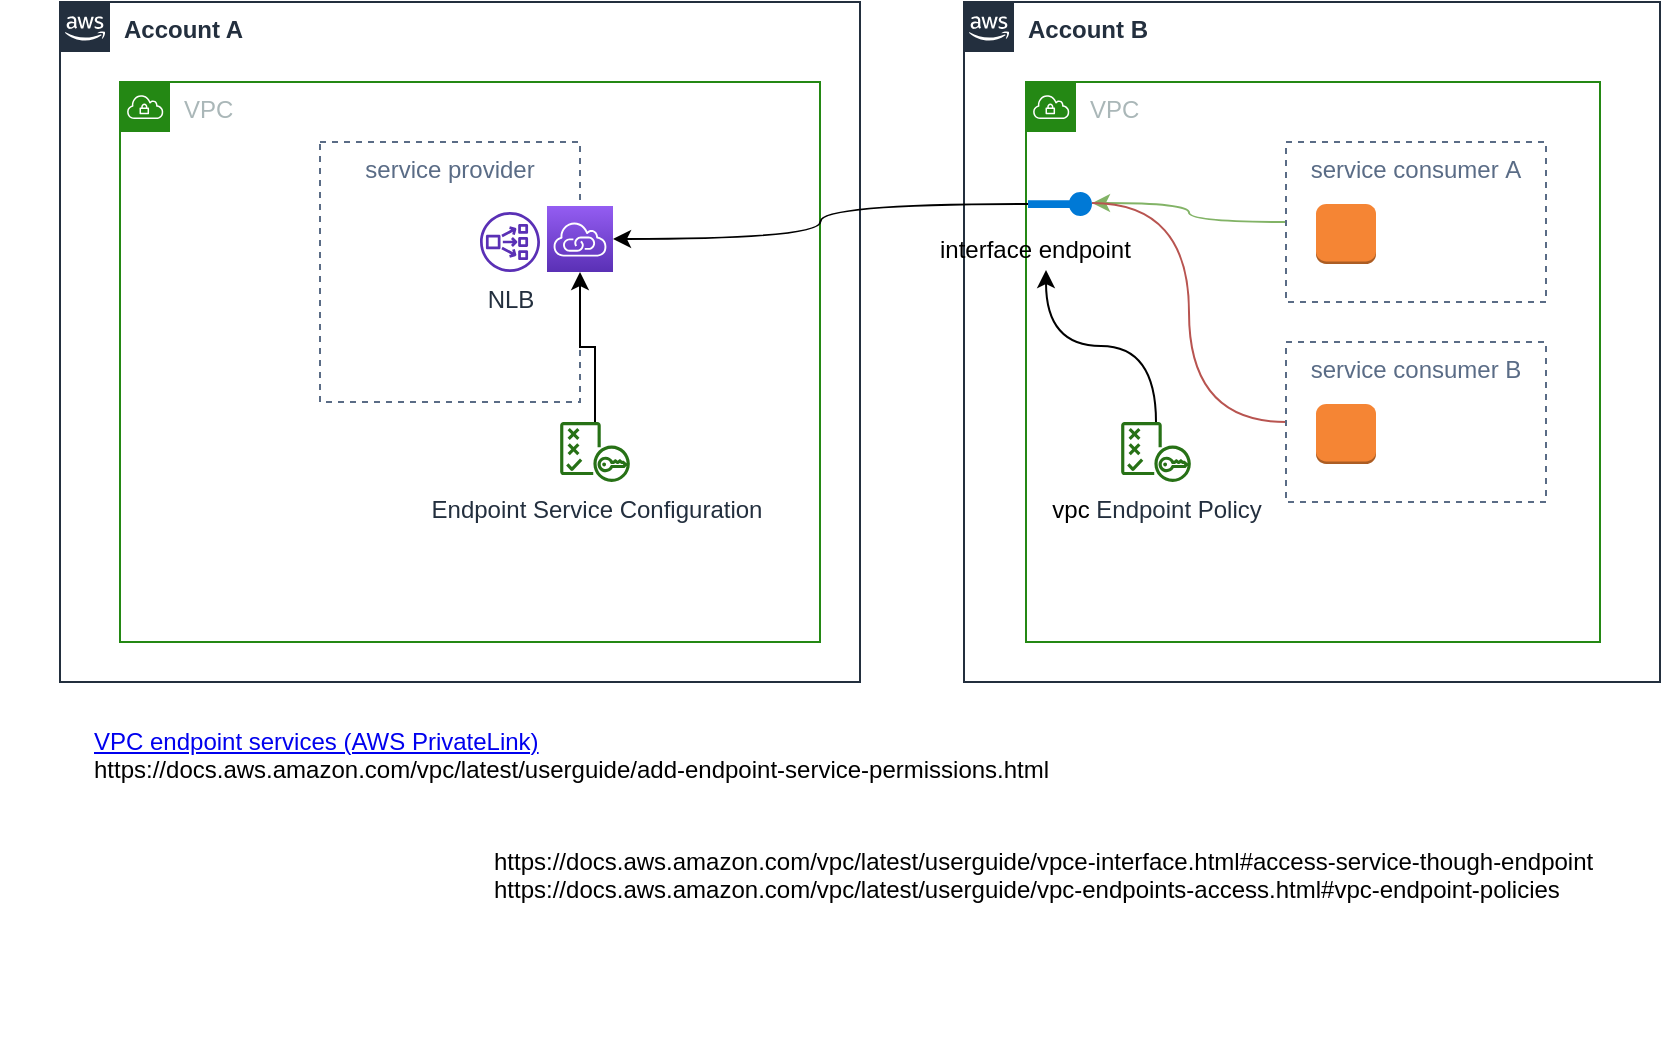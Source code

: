 <mxfile version="10.9.5" type="device"><diagram id="MbU_FBXhSwha0gC1-Kqf" name="Page-1"><mxGraphModel dx="1333" dy="691" grid="1" gridSize="10" guides="1" tooltips="1" connect="1" arrows="1" fold="1" page="1" pageScale="1" pageWidth="1169" pageHeight="827" math="0" shadow="0"><root><mxCell id="0"/><mxCell id="1" parent="0"/><mxCell id="tWTXspE57JIhKWrlIOr5-1" value="&lt;span style=&quot;white-space: normal&quot;&gt;&lt;br&gt;&lt;/span&gt;" style="text;html=1;resizable=0;points=[];autosize=1;align=left;verticalAlign=top;spacingTop=-4;" vertex="1" parent="1"><mxGeometry x="10" y="540" width="20" height="20" as="geometry"/></mxCell><mxCell id="tWTXspE57JIhKWrlIOr5-2" value="Account A" style="points=[[0,0],[0.25,0],[0.5,0],[0.75,0],[1,0],[1,0.25],[1,0.5],[1,0.75],[1,1],[0.75,1],[0.5,1],[0.25,1],[0,1],[0,0.75],[0,0.5],[0,0.25]];outlineConnect=0;gradientColor=none;html=1;whiteSpace=wrap;fontSize=12;fontStyle=1;shape=mxgraph.aws4.group;grIcon=mxgraph.aws4.group_aws_cloud_alt;strokeColor=#232F3E;fillColor=none;verticalAlign=top;align=left;spacingLeft=30;fontColor=#232F3E;dashed=0;" vertex="1" parent="1"><mxGeometry x="40" y="40" width="400" height="340" as="geometry"/></mxCell><mxCell id="tWTXspE57JIhKWrlIOr5-3" value="Account B" style="points=[[0,0],[0.25,0],[0.5,0],[0.75,0],[1,0],[1,0.25],[1,0.5],[1,0.75],[1,1],[0.75,1],[0.5,1],[0.25,1],[0,1],[0,0.75],[0,0.5],[0,0.25]];outlineConnect=0;gradientColor=none;html=1;whiteSpace=wrap;fontSize=12;fontStyle=1;shape=mxgraph.aws4.group;grIcon=mxgraph.aws4.group_aws_cloud_alt;strokeColor=#232F3E;fillColor=none;verticalAlign=top;align=left;spacingLeft=30;fontColor=#232F3E;dashed=0;" vertex="1" parent="1"><mxGeometry x="492" y="40" width="348" height="340" as="geometry"/></mxCell><mxCell id="tWTXspE57JIhKWrlIOr5-4" value="VPC" style="points=[[0,0],[0.25,0],[0.5,0],[0.75,0],[1,0],[1,0.25],[1,0.5],[1,0.75],[1,1],[0.75,1],[0.5,1],[0.25,1],[0,1],[0,0.75],[0,0.5],[0,0.25]];outlineConnect=0;gradientColor=none;html=1;whiteSpace=wrap;fontSize=12;fontStyle=0;shape=mxgraph.aws4.group;grIcon=mxgraph.aws4.group_vpc;strokeColor=#248814;fillColor=none;verticalAlign=top;align=left;spacingLeft=30;fontColor=#AAB7B8;dashed=0;" vertex="1" parent="1"><mxGeometry x="70" y="80" width="350" height="280" as="geometry"/></mxCell><mxCell id="tWTXspE57JIhKWrlIOr5-5" value="VPC" style="points=[[0,0],[0.25,0],[0.5,0],[0.75,0],[1,0],[1,0.25],[1,0.5],[1,0.75],[1,1],[0.75,1],[0.5,1],[0.25,1],[0,1],[0,0.75],[0,0.5],[0,0.25]];outlineConnect=0;gradientColor=none;html=1;whiteSpace=wrap;fontSize=12;fontStyle=0;shape=mxgraph.aws4.group;grIcon=mxgraph.aws4.group_vpc;strokeColor=#248814;fillColor=none;verticalAlign=top;align=left;spacingLeft=30;fontColor=#AAB7B8;dashed=0;" vertex="1" parent="1"><mxGeometry x="523" y="80" width="287" height="280" as="geometry"/></mxCell><mxCell id="tWTXspE57JIhKWrlIOr5-6" value="service provider" style="fillColor=none;strokeColor=#5A6C86;dashed=1;verticalAlign=top;fontStyle=0;fontColor=#5A6C86;" vertex="1" parent="1"><mxGeometry x="170" y="110" width="130" height="130" as="geometry"/></mxCell><mxCell id="tWTXspE57JIhKWrlIOr5-25" style="edgeStyle=orthogonalEdgeStyle;rounded=0;orthogonalLoop=1;jettySize=auto;html=1;entryX=0;entryY=0.54;entryDx=0;entryDy=0;entryPerimeter=0;fillColor=#d5e8d4;strokeColor=#82b366;curved=1;" edge="1" parent="1" source="tWTXspE57JIhKWrlIOr5-7" target="tWTXspE57JIhKWrlIOr5-19"><mxGeometry relative="1" as="geometry"/></mxCell><mxCell id="tWTXspE57JIhKWrlIOr5-7" value="service consumer A" style="fillColor=none;strokeColor=#5A6C86;dashed=1;verticalAlign=top;fontStyle=0;fontColor=#5A6C86;" vertex="1" parent="1"><mxGeometry x="653" y="110" width="130" height="80" as="geometry"/></mxCell><mxCell id="tWTXspE57JIhKWrlIOr5-9" value="" style="outlineConnect=0;fontColor=#232F3E;gradientColor=#945DF2;gradientDirection=north;fillColor=#5A30B5;strokeColor=#ffffff;dashed=0;verticalLabelPosition=bottom;verticalAlign=top;align=center;html=1;fontSize=12;fontStyle=0;aspect=fixed;shape=mxgraph.aws4.resourceIcon;resIcon=mxgraph.aws4.vpc_privatelink;" vertex="1" parent="1"><mxGeometry x="283.5" y="142" width="33" height="33" as="geometry"/></mxCell><mxCell id="tWTXspE57JIhKWrlIOr5-13" value="&lt;a class=&quot;awsui-side-navigation__link&quot; href=&quot;https://docs.aws.amazon.com/vpc/latest/userguide/endpoint-service.html&quot;&gt;VPC endpoint services (AWS PrivateLink)&lt;/a&gt;&lt;br&gt;https://docs.aws.amazon.com/vpc/latest/userguide/add-endpoint-service-permissions.html" style="text;html=1;resizable=0;points=[];autosize=1;align=left;verticalAlign=top;spacingTop=-4;" vertex="1" parent="1"><mxGeometry x="55" y="400" width="490" height="30" as="geometry"/></mxCell><mxCell id="tWTXspE57JIhKWrlIOr5-14" value="NLB" style="outlineConnect=0;fontColor=#232F3E;gradientColor=none;fillColor=#5A30B5;strokeColor=none;dashed=0;verticalLabelPosition=bottom;verticalAlign=top;align=center;html=1;fontSize=12;fontStyle=0;aspect=fixed;pointerEvents=1;shape=mxgraph.aws4.network_load_balancer;" vertex="1" parent="1"><mxGeometry x="250" y="145" width="30" height="30" as="geometry"/></mxCell><mxCell id="tWTXspE57JIhKWrlIOr5-16" style="edgeStyle=orthogonalEdgeStyle;rounded=0;orthogonalLoop=1;jettySize=auto;html=1;" edge="1" parent="1" source="tWTXspE57JIhKWrlIOr5-15" target="tWTXspE57JIhKWrlIOr5-9"><mxGeometry relative="1" as="geometry"/></mxCell><mxCell id="tWTXspE57JIhKWrlIOr5-15" value="Endpoint Service Configuration" style="outlineConnect=0;fontColor=#232F3E;gradientColor=none;fillColor=#277116;strokeColor=none;dashed=0;verticalLabelPosition=bottom;verticalAlign=top;align=center;html=1;fontSize=12;fontStyle=0;aspect=fixed;pointerEvents=1;shape=mxgraph.aws4.policy;" vertex="1" parent="1"><mxGeometry x="290" y="250" width="35" height="30" as="geometry"/></mxCell><mxCell id="tWTXspE57JIhKWrlIOr5-22" style="edgeStyle=orthogonalEdgeStyle;rounded=0;orthogonalLoop=1;jettySize=auto;html=1;curved=1;" edge="1" parent="1" source="tWTXspE57JIhKWrlIOr5-18" target="tWTXspE57JIhKWrlIOr5-20"><mxGeometry relative="1" as="geometry"/></mxCell><mxCell id="tWTXspE57JIhKWrlIOr5-18" value="&lt;span style=&quot;color: rgb(0 , 0 , 0) ; text-align: left&quot;&gt;vpc&amp;nbsp;&lt;/span&gt;Endpoint Policy" style="outlineConnect=0;fontColor=#232F3E;gradientColor=none;fillColor=#277116;strokeColor=none;dashed=0;verticalLabelPosition=bottom;verticalAlign=top;align=center;html=1;fontSize=12;fontStyle=0;aspect=fixed;pointerEvents=1;shape=mxgraph.aws4.policy;" vertex="1" parent="1"><mxGeometry x="570.5" y="250" width="35" height="30" as="geometry"/></mxCell><mxCell id="tWTXspE57JIhKWrlIOr5-21" value="" style="group" vertex="1" connectable="0" parent="1"><mxGeometry x="478" y="135" width="110" height="39" as="geometry"/></mxCell><mxCell id="tWTXspE57JIhKWrlIOr5-19" value="&lt;blockquote&gt;&lt;br&gt;&lt;/blockquote&gt;" style="shadow=0;dashed=0;html=1;strokeColor=none;labelPosition=center;verticalLabelPosition=bottom;verticalAlign=top;align=left;shape=mxgraph.mscae.cloud.service_endpoint2;fillColor=#0079D6;rotation=180;" vertex="1" parent="tWTXspE57JIhKWrlIOr5-21"><mxGeometry x="46" width="32" height="12" as="geometry"/></mxCell><mxCell id="tWTXspE57JIhKWrlIOr5-20" value="interface endpoint" style="text;html=1;resizable=0;points=[];autosize=1;align=left;verticalAlign=top;spacingTop=-4;" vertex="1" parent="tWTXspE57JIhKWrlIOr5-21"><mxGeometry y="19" width="110" height="20" as="geometry"/></mxCell><mxCell id="tWTXspE57JIhKWrlIOr5-24" value="" style="outlineConnect=0;dashed=0;verticalLabelPosition=bottom;verticalAlign=top;align=center;html=1;shape=mxgraph.aws3.instance;fillColor=#F58534;gradientColor=none;" vertex="1" parent="1"><mxGeometry x="668" y="141" width="30" height="30" as="geometry"/></mxCell><mxCell id="tWTXspE57JIhKWrlIOr5-26" style="edgeStyle=orthogonalEdgeStyle;rounded=0;orthogonalLoop=1;jettySize=auto;html=1;curved=1;" edge="1" parent="1" source="tWTXspE57JIhKWrlIOr5-19" target="tWTXspE57JIhKWrlIOr5-9"><mxGeometry relative="1" as="geometry"/></mxCell><mxCell id="tWTXspE57JIhKWrlIOr5-29" style="edgeStyle=orthogonalEdgeStyle;rounded=0;orthogonalLoop=1;jettySize=auto;html=1;entryX=0;entryY=0.54;entryDx=0;entryDy=0;entryPerimeter=0;fillColor=#f8cecc;strokeColor=#b85450;endArrow=none;endFill=0;curved=1;movable=0;resizable=0;rotatable=0;deletable=0;editable=0;connectable=0;" edge="1" parent="1" source="tWTXspE57JIhKWrlIOr5-27" target="tWTXspE57JIhKWrlIOr5-19"><mxGeometry relative="1" as="geometry"/></mxCell><mxCell id="tWTXspE57JIhKWrlIOr5-27" value="service consumer B" style="fillColor=none;strokeColor=#5A6C86;dashed=1;verticalAlign=top;fontStyle=0;fontColor=#5A6C86;" vertex="1" parent="1"><mxGeometry x="653" y="210" width="130" height="80" as="geometry"/></mxCell><mxCell id="tWTXspE57JIhKWrlIOr5-28" value="" style="outlineConnect=0;dashed=0;verticalLabelPosition=bottom;verticalAlign=top;align=center;html=1;shape=mxgraph.aws3.instance;fillColor=#F58534;gradientColor=none;" vertex="1" parent="1"><mxGeometry x="668" y="241" width="30" height="30" as="geometry"/></mxCell><mxCell id="tWTXspE57JIhKWrlIOr5-32" value="" style="shape=image;html=1;verticalAlign=top;verticalLabelPosition=bottom;labelBackgroundColor=#ffffff;imageAspect=0;aspect=fixed;image=https://cdn4.iconfinder.com/data/icons/icocentre-free-icons/114/f-cross_256-128.png" vertex="1" parent="1"><mxGeometry x="598" y="185" width="15" height="15" as="geometry"/></mxCell><mxCell id="tWTXspE57JIhKWrlIOr5-35" value="https://docs.aws.amazon.com/vpc/latest/userguide/vpce-interface.html#access-service-though-endpoint&lt;br&gt;https://docs.aws.amazon.com/vpc/latest/userguide/vpc-endpoints-access.html#vpc-endpoint-policies" style="text;html=1;resizable=0;points=[];autosize=1;align=left;verticalAlign=top;spacingTop=-4;" vertex="1" parent="1"><mxGeometry x="255" y="460" width="570" height="30" as="geometry"/></mxCell></root></mxGraphModel></diagram></mxfile>